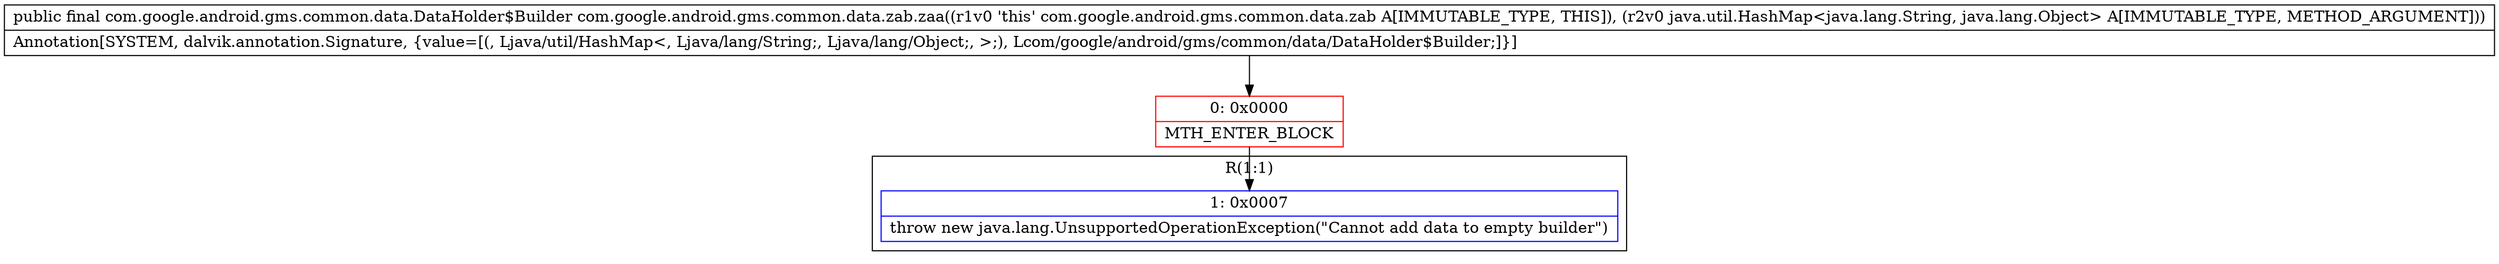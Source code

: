 digraph "CFG forcom.google.android.gms.common.data.zab.zaa(Ljava\/util\/HashMap;)Lcom\/google\/android\/gms\/common\/data\/DataHolder$Builder;" {
subgraph cluster_Region_119374908 {
label = "R(1:1)";
node [shape=record,color=blue];
Node_1 [shape=record,label="{1\:\ 0x0007|throw new java.lang.UnsupportedOperationException(\"Cannot add data to empty builder\")\l}"];
}
Node_0 [shape=record,color=red,label="{0\:\ 0x0000|MTH_ENTER_BLOCK\l}"];
MethodNode[shape=record,label="{public final com.google.android.gms.common.data.DataHolder$Builder com.google.android.gms.common.data.zab.zaa((r1v0 'this' com.google.android.gms.common.data.zab A[IMMUTABLE_TYPE, THIS]), (r2v0 java.util.HashMap\<java.lang.String, java.lang.Object\> A[IMMUTABLE_TYPE, METHOD_ARGUMENT]))  | Annotation[SYSTEM, dalvik.annotation.Signature, \{value=[(, Ljava\/util\/HashMap\<, Ljava\/lang\/String;, Ljava\/lang\/Object;, \>;), Lcom\/google\/android\/gms\/common\/data\/DataHolder$Builder;]\}]\l}"];
MethodNode -> Node_0;
Node_0 -> Node_1;
}

